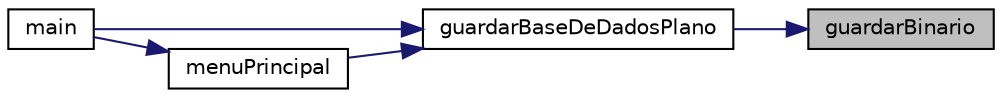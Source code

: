 digraph "guardarBinario"
{
 // LATEX_PDF_SIZE
  edge [fontname="Helvetica",fontsize="10",labelfontname="Helvetica",labelfontsize="10"];
  node [fontname="Helvetica",fontsize="10",shape=record];
  rankdir="RL";
  Node1 [label="guardarBinario",height=0.2,width=0.4,color="black", fillcolor="grey75", style="filled", fontcolor="black",tooltip="Função que envia dados para o ficheiro txt em binario."];
  Node1 -> Node2 [dir="back",color="midnightblue",fontsize="10",style="solid"];
  Node2 [label="guardarBaseDeDadosPlano",height=0.2,width=0.4,color="black", fillcolor="white", style="filled",URL="$Plano_8c.html#a261b546d1331a435d1bc9c56cd1439d6",tooltip="Função que chama as 3 funções de guardar os dados."];
  Node2 -> Node3 [dir="back",color="midnightblue",fontsize="10",style="solid"];
  Node3 [label="main",height=0.2,width=0.4,color="black", fillcolor="white", style="filled",URL="$main_8c.html#a0ddf1224851353fc92bfbff6f499fa97",tooltip="Função principal que vai correr outras funções como (Ler base de dados / Menu Principal / Guardar Bas..."];
  Node2 -> Node4 [dir="back",color="midnightblue",fontsize="10",style="solid"];
  Node4 [label="menuPrincipal",height=0.2,width=0.4,color="black", fillcolor="white", style="filled",URL="$ListaLigada_8c.html#a0bb74a8b4a29008967c6d101ddd60701",tooltip="Função que imprime o menu do programa."];
  Node4 -> Node3 [dir="back",color="midnightblue",fontsize="10",style="solid"];
}

